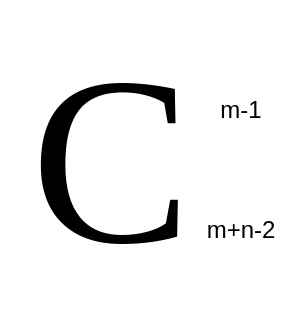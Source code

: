 <mxfile version="24.7.8">
  <diagram name="第 1 页" id="EDeZIjgJfBCHPxIuMf9R">
    <mxGraphModel dx="954" dy="727" grid="1" gridSize="10" guides="1" tooltips="1" connect="1" arrows="1" fold="1" page="1" pageScale="1" pageWidth="827" pageHeight="1169" math="0" shadow="0">
      <root>
        <mxCell id="0" />
        <mxCell id="1" parent="0" />
        <mxCell id="v77XIDJRKzsUIkxvPYkA-1" value="C" style="text;html=1;align=center;verticalAlign=middle;resizable=0;points=[];autosize=1;strokeColor=none;fillColor=none;fontSize=120;fontFamily=Verdana;" vertex="1" parent="1">
          <mxGeometry x="220" y="120" width="110" height="160" as="geometry" />
        </mxCell>
        <mxCell id="v77XIDJRKzsUIkxvPYkA-2" value="m-1" style="text;html=1;align=center;verticalAlign=middle;resizable=0;points=[];autosize=1;strokeColor=none;fillColor=none;" vertex="1" parent="1">
          <mxGeometry x="320" y="160" width="40" height="30" as="geometry" />
        </mxCell>
        <mxCell id="v77XIDJRKzsUIkxvPYkA-3" value="m+n-2" style="text;html=1;align=center;verticalAlign=middle;resizable=0;points=[];autosize=1;strokeColor=none;fillColor=none;" vertex="1" parent="1">
          <mxGeometry x="310" y="220" width="60" height="30" as="geometry" />
        </mxCell>
      </root>
    </mxGraphModel>
  </diagram>
</mxfile>

